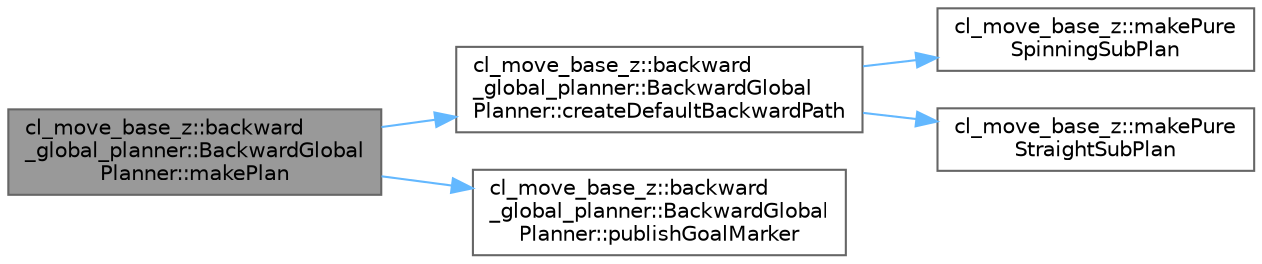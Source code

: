 digraph "cl_move_base_z::backward_global_planner::BackwardGlobalPlanner::makePlan"
{
 // LATEX_PDF_SIZE
  bgcolor="transparent";
  edge [fontname=Helvetica,fontsize=10,labelfontname=Helvetica,labelfontsize=10];
  node [fontname=Helvetica,fontsize=10,shape=box,height=0.2,width=0.4];
  rankdir="LR";
  Node1 [label="cl_move_base_z::backward\l_global_planner::BackwardGlobal\lPlanner::makePlan",height=0.2,width=0.4,color="gray40", fillcolor="grey60", style="filled", fontcolor="black",tooltip=" "];
  Node1 -> Node2 [color="steelblue1",style="solid"];
  Node2 [label="cl_move_base_z::backward\l_global_planner::BackwardGlobal\lPlanner::createDefaultBackwardPath",height=0.2,width=0.4,color="grey40", fillcolor="white", style="filled",URL="$classcl__move__base__z_1_1backward__global__planner_1_1BackwardGlobalPlanner.html#a1b4d2eb717f9f63f2309def37c6ce297",tooltip=" "];
  Node2 -> Node3 [color="steelblue1",style="solid"];
  Node3 [label="cl_move_base_z::makePure\lSpinningSubPlan",height=0.2,width=0.4,color="grey40", fillcolor="white", style="filled",URL="$namespacecl__move__base__z.html#ac774e138510eb7b5e0015be1f7709e19",tooltip=" "];
  Node2 -> Node4 [color="steelblue1",style="solid"];
  Node4 [label="cl_move_base_z::makePure\lStraightSubPlan",height=0.2,width=0.4,color="grey40", fillcolor="white", style="filled",URL="$namespacecl__move__base__z.html#a84f0875e9e553c2795894cc9c21b2b3c",tooltip=" "];
  Node1 -> Node5 [color="steelblue1",style="solid"];
  Node5 [label="cl_move_base_z::backward\l_global_planner::BackwardGlobal\lPlanner::publishGoalMarker",height=0.2,width=0.4,color="grey40", fillcolor="white", style="filled",URL="$classcl__move__base__z_1_1backward__global__planner_1_1BackwardGlobalPlanner.html#a3c6784cad10fdadf28323380fe3d6d2b",tooltip=" "];
}

